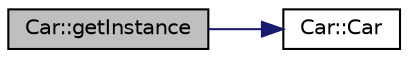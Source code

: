digraph "Car::getInstance"
{
  edge [fontname="Helvetica",fontsize="10",labelfontname="Helvetica",labelfontsize="10"];
  node [fontname="Helvetica",fontsize="10",shape=record];
  rankdir="LR";
  Node1 [label="Car::getInstance",height=0.2,width=0.4,color="black", fillcolor="grey75", style="filled" fontcolor="black"];
  Node1 -> Node2 [color="midnightblue",fontsize="10",style="solid"];
  Node2 [label="Car::Car",height=0.2,width=0.4,color="black", fillcolor="white", style="filled",URL="$class_car.html#a1c803f7c5038d3e31b368b0d0a35493c"];
}
